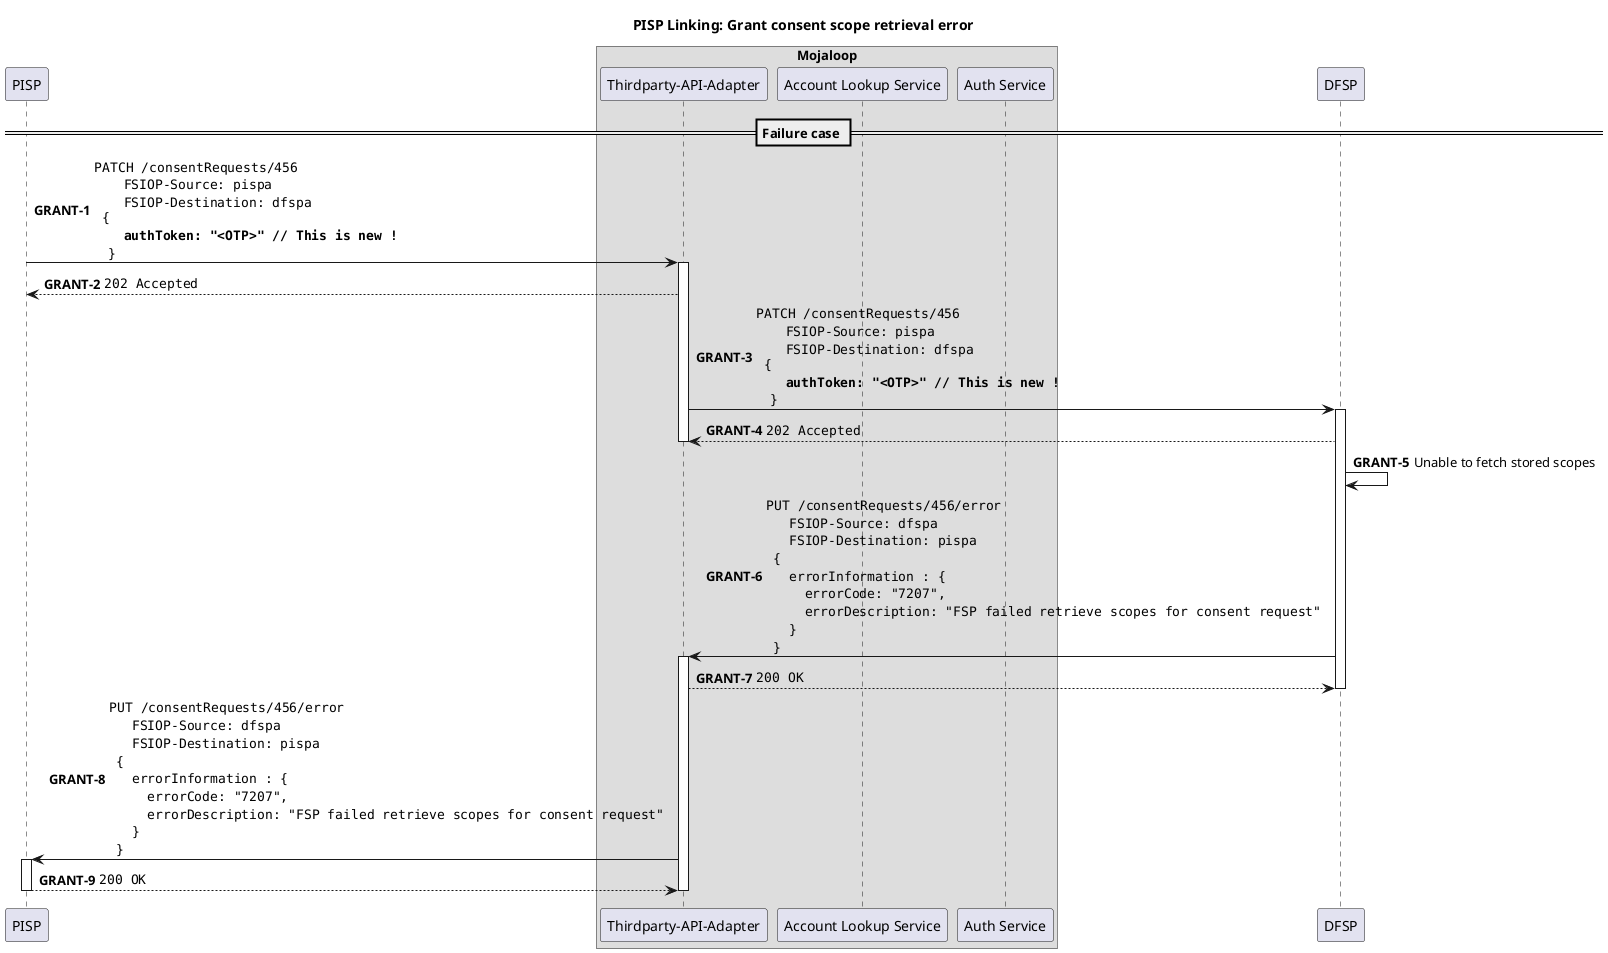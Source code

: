 @startuml

!pragma teoz true

title PISP Linking: Grant consent scope retrieval error

participant "PISP" as PISP

box "Mojaloop"
    participant "Thirdparty-API-Adapter" as Switch
    participant "Account Lookup Service" as ALS
    participant "Auth Service" as Auth
end box

participant "DFSP" as DFSP

autonumber 1 "<b>GRANT-#</b>"

== Failure case ==

PISP -> Switch ++: ""PATCH /consentRequests/456""\n\
    ""  FSIOP-Source: pispa""\n\
    ""  FSIOP-Destination: dfspa""\n\
"" {""\n\
    ""  **authToken: "<OTP>" // This is new !**""\n\
    ""}""
Switch --> PISP: ""202 Accepted""
deactivate PISP

Switch -> DFSP ++: ""PATCH /consentRequests/456""\n\
    ""  FSIOP-Source: pispa""\n\
    ""  FSIOP-Destination: dfspa""\n\
"" {""\n\
    ""  **authToken: "<OTP>" // This is new !**""\n\
    ""}""
DFSP --> Switch: ""202 Accepted""
deactivate Switch

DFSP -> DFSP: Unable to fetch stored scopes

DFSP -> Switch ++: ""PUT /consentRequests/456/error""\n\
  ""  FSIOP-Source: dfspa""\n\
  ""  FSIOP-Destination: pispa""\n\
  ""{""\n\
  ""  errorInformation : { ""\n\
  ""    errorCode: "7207", ""\n\
  ""    errorDescription: "FSP failed retrieve scopes for consent request" ""\n\
  ""  } ""\n\
  ""}""
Switch --> DFSP: ""200 OK""
deactivate DFSP

Switch -> PISP ++: ""PUT /consentRequests/456/error""\n\
  ""  FSIOP-Source: dfspa""\n\
  ""  FSIOP-Destination: pispa""\n\
  ""{""\n\
  ""  errorInformation : { ""\n\
  ""    errorCode: "7207", ""\n\
  ""    errorDescription: "FSP failed retrieve scopes for consent request" ""\n\
  ""  } ""\n\
  ""}""
PISP --> Switch: ""200 OK""
deactivate Switch
deactivate PISP
